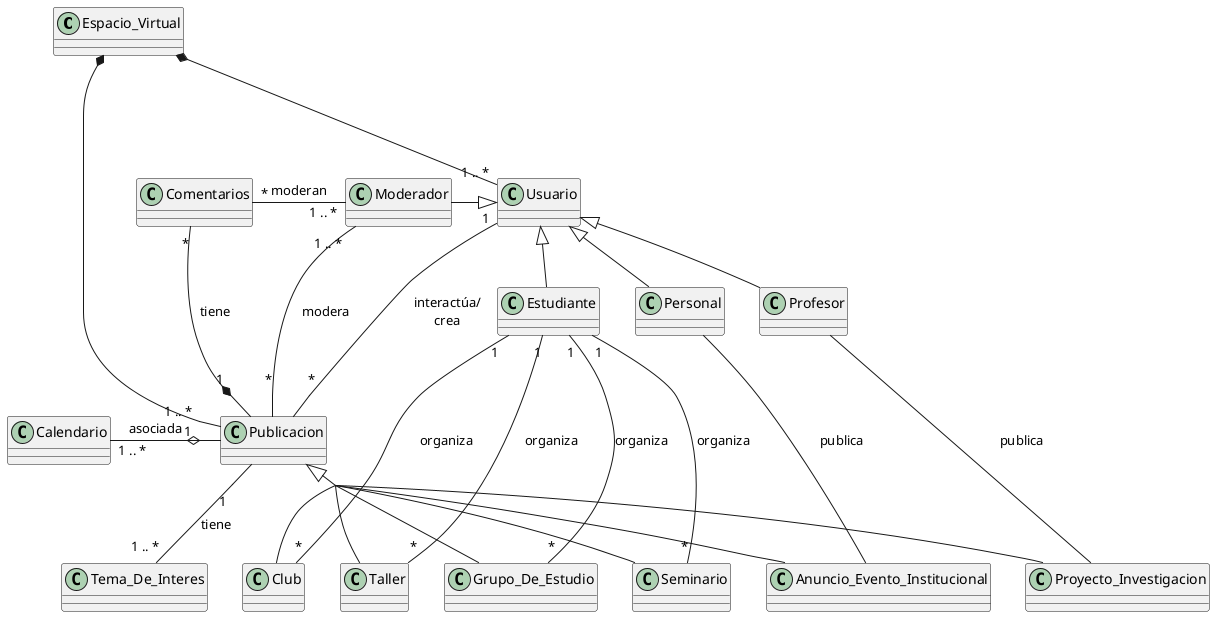 @startuml diagrama

skinparam groupInheritance 4

class Espacio_Virtual
class Usuario
together{
class Personal
class Estudiante
class Profesor
class Moderador
}
class Publicacion
together{
class Taller
class Seminario
class Grupo_De_Estudio
class Club
class Proyecto_Investigacion
class Tema_De_Interes
class Anuncio_Evento_Institucional
}
class Calendario
class Comentarios

Espacio_Virtual *--- "1 .. *" Publicacion
Espacio_Virtual *--- "1 .. *" Usuario
Usuario <|-- Personal
Usuario <|-right- Estudiante
Usuario <|-left- Moderador
Usuario <|-- Profesor
Publicacion "1" -- "1 .. *" Tema_De_Interes : tiene
Publicacion <|-- Taller
Publicacion <|-- Seminario
Publicacion <|-right- Proyecto_Investigacion
Publicacion <|-- Club
Publicacion <|-- Grupo_De_Estudio
Publicacion <|-- Anuncio_Evento_Institucional
Publicacion "1" *-- "*" Comentarios :tiene
Publicacion "1" o-left- "1 .. *" Calendario : asociada
' Quizás pueda existir una publicación sin comentarios

Estudiante "1" --- "*" Taller : organiza
Estudiante "1" --- "*" Seminario : organiza
Estudiante "1" -down- "*" Grupo_De_Estudio : organiza
Estudiante "1" -- "*" Club : organiza
Profesor -- Proyecto_Investigacion : publica
Publicacion "*" -- "1 .. *" Moderador : modera
Moderador "1 .. *" -left- "*" Comentarios : moderan
Usuario "1" -- "*" Publicacion : interactúa/\ncrea
Personal --- Anuncio_Evento_Institucional : publica



@enduml